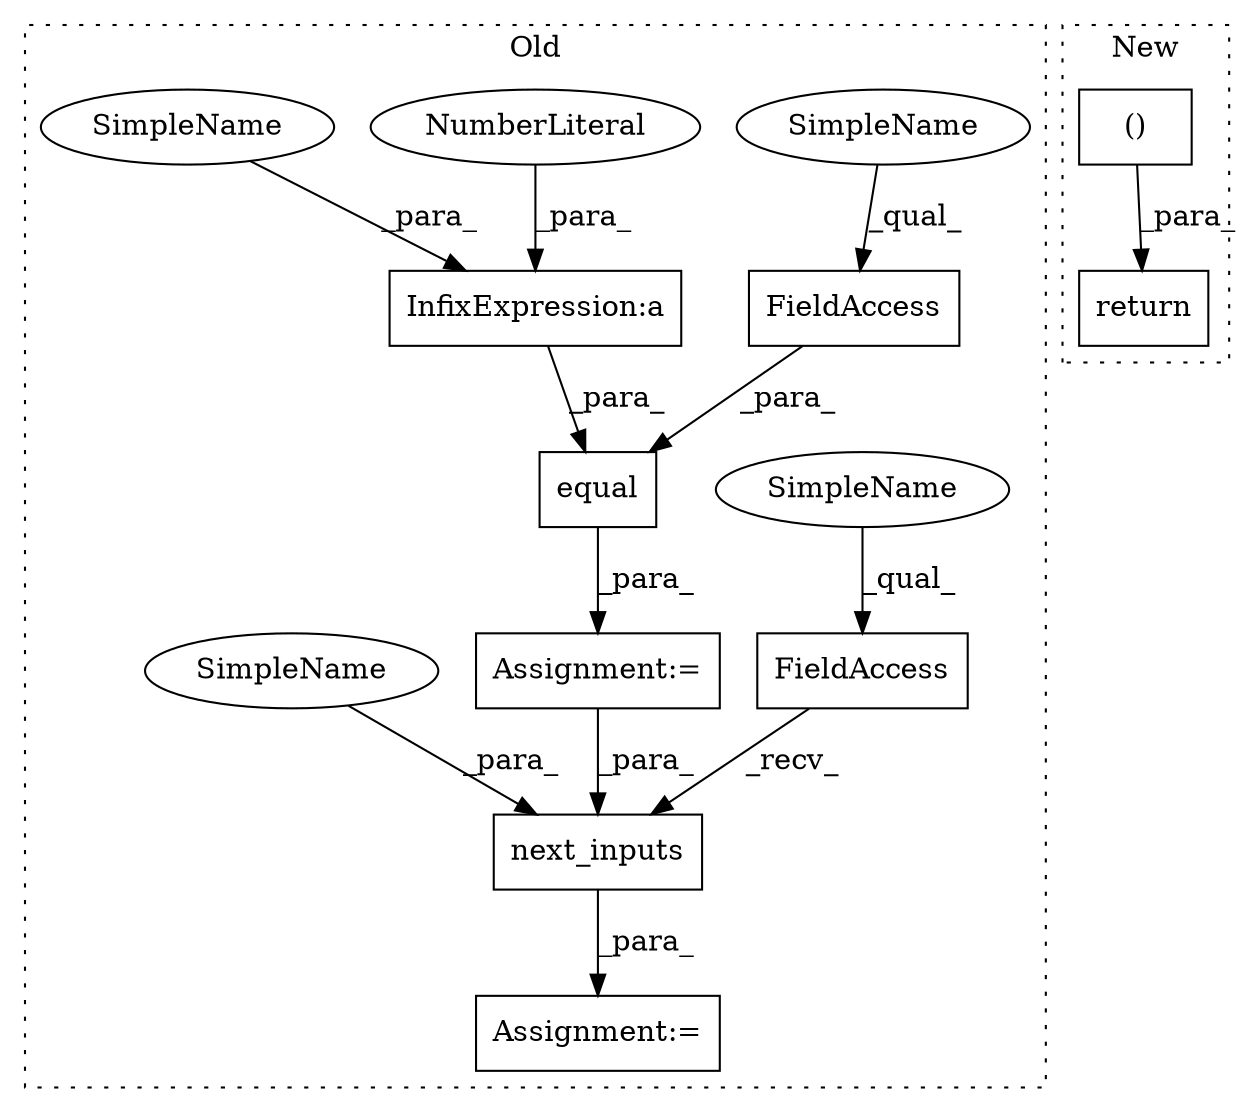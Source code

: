 digraph G {
subgraph cluster0 {
1 [label="next_inputs" a="32" s="2255,2315" l="12,1" shape="box"];
3 [label="FieldAccess" a="22" s="2242" l="12" shape="box"];
4 [label="Assignment:=" a="7" s="2240" l="2" shape="box"];
6 [label="FieldAccess" a="22" s="2149" l="24" shape="box"];
7 [label="equal" a="32" s="2134,2173" l="6,1" shape="box"];
8 [label="InfixExpression:a" a="27" s="2144" l="3" shape="box"];
9 [label="NumberLiteral" a="34" s="2147" l="1" shape="ellipse"];
10 [label="Assignment:=" a="7" s="2122" l="1" shape="box"];
11 [label="SimpleName" a="42" s="2242" l="4" shape="ellipse"];
12 [label="SimpleName" a="42" s="2149" l="4" shape="ellipse"];
13 [label="SimpleName" a="42" s="2140" l="4" shape="ellipse"];
14 [label="SimpleName" a="42" s="2267" l="4" shape="ellipse"];
label = "Old";
style="dotted";
}
subgraph cluster1 {
2 [label="()" a="106" s="2104" l="72" shape="box"];
5 [label="return" a="41" s="2092" l="12" shape="box"];
label = "New";
style="dotted";
}
1 -> 4 [label="_para_"];
2 -> 5 [label="_para_"];
3 -> 1 [label="_recv_"];
6 -> 7 [label="_para_"];
7 -> 10 [label="_para_"];
8 -> 7 [label="_para_"];
9 -> 8 [label="_para_"];
10 -> 1 [label="_para_"];
11 -> 3 [label="_qual_"];
12 -> 6 [label="_qual_"];
13 -> 8 [label="_para_"];
14 -> 1 [label="_para_"];
}